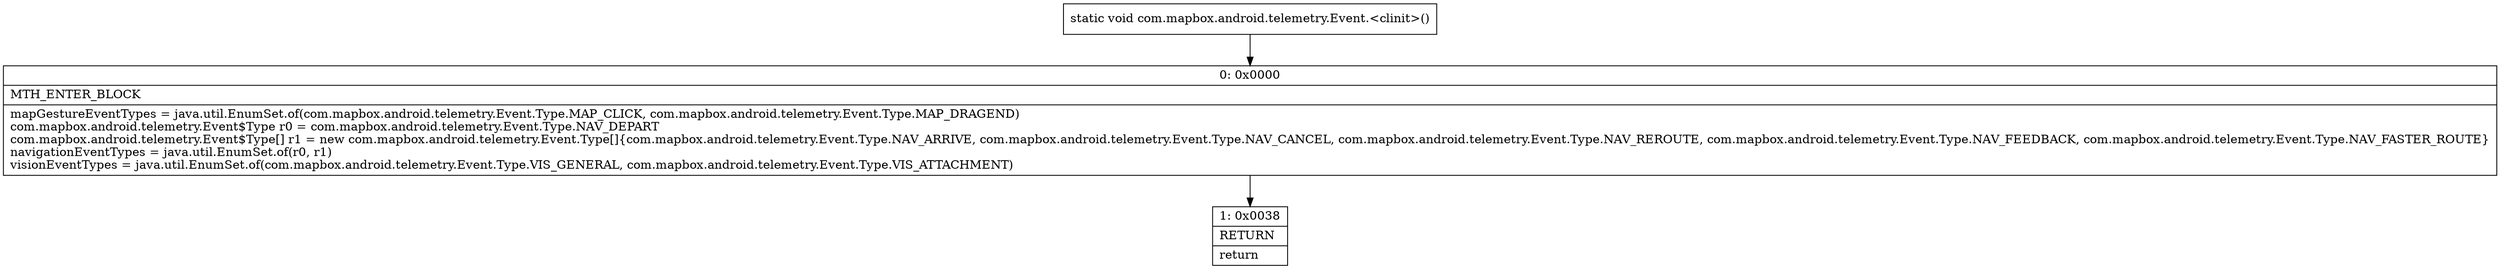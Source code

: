 digraph "CFG forcom.mapbox.android.telemetry.Event.\<clinit\>()V" {
Node_0 [shape=record,label="{0\:\ 0x0000|MTH_ENTER_BLOCK\l|mapGestureEventTypes = java.util.EnumSet.of(com.mapbox.android.telemetry.Event.Type.MAP_CLICK, com.mapbox.android.telemetry.Event.Type.MAP_DRAGEND)\lcom.mapbox.android.telemetry.Event$Type r0 = com.mapbox.android.telemetry.Event.Type.NAV_DEPART\lcom.mapbox.android.telemetry.Event$Type[] r1 = new com.mapbox.android.telemetry.Event.Type[]\{com.mapbox.android.telemetry.Event.Type.NAV_ARRIVE, com.mapbox.android.telemetry.Event.Type.NAV_CANCEL, com.mapbox.android.telemetry.Event.Type.NAV_REROUTE, com.mapbox.android.telemetry.Event.Type.NAV_FEEDBACK, com.mapbox.android.telemetry.Event.Type.NAV_FASTER_ROUTE\}\lnavigationEventTypes = java.util.EnumSet.of(r0, r1)\lvisionEventTypes = java.util.EnumSet.of(com.mapbox.android.telemetry.Event.Type.VIS_GENERAL, com.mapbox.android.telemetry.Event.Type.VIS_ATTACHMENT)\l}"];
Node_1 [shape=record,label="{1\:\ 0x0038|RETURN\l|return\l}"];
MethodNode[shape=record,label="{static void com.mapbox.android.telemetry.Event.\<clinit\>() }"];
MethodNode -> Node_0;
Node_0 -> Node_1;
}

